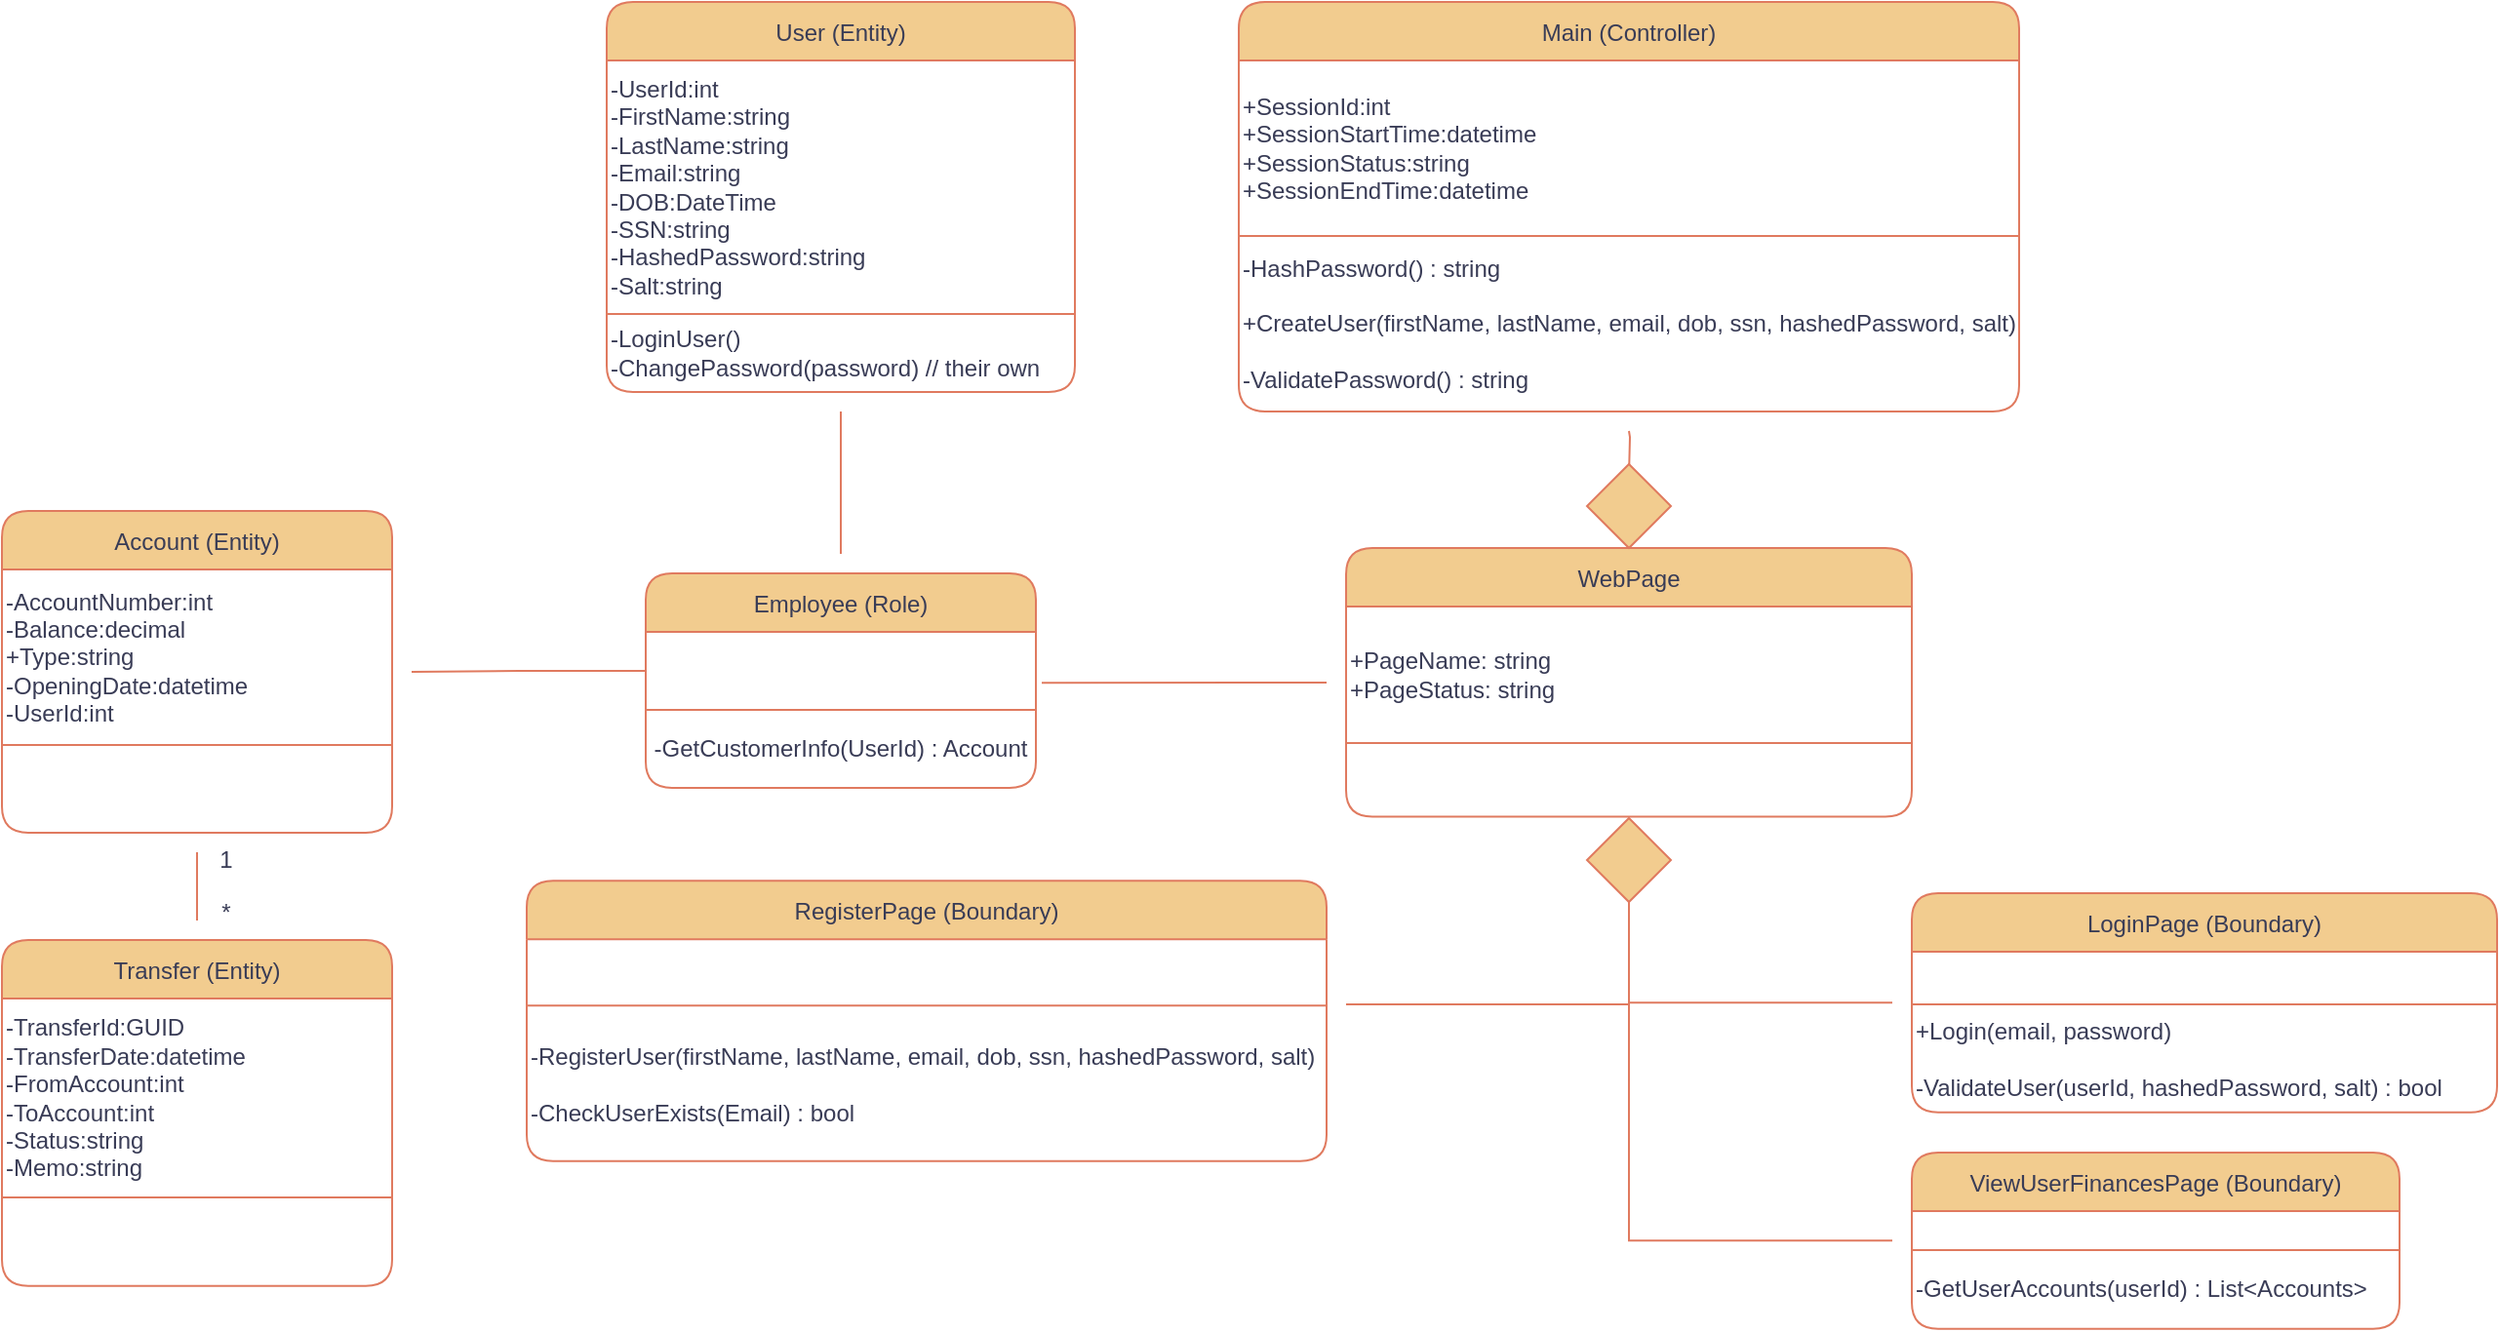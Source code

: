 <mxfile version="21.8.2" type="device">
  <diagram name="Page-1" id="P17yyzefL4xi3_36QRNX">
    <mxGraphModel dx="1953" dy="1028" grid="0" gridSize="10" guides="1" tooltips="1" connect="1" arrows="1" fold="1" page="1" pageScale="1" pageWidth="3000" pageHeight="3000" math="0" shadow="0">
      <root>
        <mxCell id="0" />
        <mxCell id="1" parent="0" />
        <mxCell id="8Cm02EMTZbCcTqb-3GgG-6" value="Main (Controller)" style="shape=table;startSize=30;container=1;collapsible=0;childLayout=tableLayout;perimeterSpacing=10;swimlaneLine=1;rounded=1;labelBackgroundColor=none;fillColor=#F2CC8F;strokeColor=#E07A5F;fontColor=#393C56;" vertex="1" parent="1">
          <mxGeometry x="955" y="320" width="400" height="210" as="geometry" />
        </mxCell>
        <mxCell id="8Cm02EMTZbCcTqb-3GgG-7" value="" style="shape=tableRow;horizontal=0;startSize=0;swimlaneHead=0;swimlaneBody=0;strokeColor=#E07A5F;top=0;left=0;bottom=0;right=0;collapsible=0;dropTarget=0;fillColor=none;points=[[0,0.5],[1,0.5]];portConstraint=eastwest;swimlaneLine=1;labelBackgroundColor=none;fontColor=#393C56;" vertex="1" parent="8Cm02EMTZbCcTqb-3GgG-6">
          <mxGeometry y="30" width="400" height="90" as="geometry" />
        </mxCell>
        <mxCell id="8Cm02EMTZbCcTqb-3GgG-8" value="+SessionId:int&lt;br&gt;+SessionStartTime:datetime&lt;br&gt;+SessionStatus:string&lt;br&gt;+SessionEndTime:datetime" style="shape=partialRectangle;html=1;whiteSpace=wrap;connectable=0;strokeColor=#E07A5F;overflow=hidden;fillColor=none;top=0;left=0;bottom=0;right=0;pointerEvents=1;swimlaneLine=1;align=left;labelBackgroundColor=none;fontColor=#393C56;" vertex="1" parent="8Cm02EMTZbCcTqb-3GgG-7">
          <mxGeometry width="400" height="90" as="geometry">
            <mxRectangle width="400" height="90" as="alternateBounds" />
          </mxGeometry>
        </mxCell>
        <mxCell id="8Cm02EMTZbCcTqb-3GgG-9" value="" style="shape=tableRow;horizontal=0;startSize=0;swimlaneHead=0;swimlaneBody=0;strokeColor=#E07A5F;top=0;left=0;bottom=0;right=0;collapsible=0;dropTarget=0;fillColor=none;points=[[0,0.5],[1,0.5]];portConstraint=eastwest;swimlaneLine=1;labelBackgroundColor=none;fontColor=#393C56;" vertex="1" parent="8Cm02EMTZbCcTqb-3GgG-6">
          <mxGeometry y="120" width="400" height="90" as="geometry" />
        </mxCell>
        <mxCell id="8Cm02EMTZbCcTqb-3GgG-10" value="-HashPassword() : string&lt;br&gt;&lt;br&gt;+CreateUser(firstName, lastName, email, dob, ssn, hashedPassword, salt)&lt;br&gt;&lt;br&gt;-ValidatePassword() : string" style="shape=partialRectangle;html=1;whiteSpace=wrap;connectable=0;strokeColor=#E07A5F;overflow=hidden;fillColor=none;top=0;left=0;bottom=0;right=0;pointerEvents=1;swimlaneLine=1;align=left;labelBackgroundColor=none;fontColor=#393C56;" vertex="1" parent="8Cm02EMTZbCcTqb-3GgG-9">
          <mxGeometry width="400" height="90" as="geometry">
            <mxRectangle width="400" height="90" as="alternateBounds" />
          </mxGeometry>
        </mxCell>
        <mxCell id="8Cm02EMTZbCcTqb-3GgG-11" value="WebPage" style="shape=table;startSize=30;container=1;collapsible=0;childLayout=tableLayout;perimeterSpacing=10;swimlaneLine=1;rounded=1;labelBackgroundColor=none;fillColor=#F2CC8F;strokeColor=#E07A5F;fontColor=#393C56;" vertex="1" parent="1">
          <mxGeometry x="1010" y="600" width="290" height="137.688" as="geometry" />
        </mxCell>
        <mxCell id="8Cm02EMTZbCcTqb-3GgG-12" value="" style="shape=tableRow;horizontal=0;startSize=0;swimlaneHead=0;swimlaneBody=0;strokeColor=#E07A5F;top=0;left=0;bottom=0;right=0;collapsible=0;dropTarget=0;fillColor=none;points=[[0,0.5],[1,0.5]];portConstraint=eastwest;swimlaneLine=1;labelBackgroundColor=none;fontColor=#393C56;" vertex="1" parent="8Cm02EMTZbCcTqb-3GgG-11">
          <mxGeometry y="30" width="290" height="70" as="geometry" />
        </mxCell>
        <mxCell id="8Cm02EMTZbCcTqb-3GgG-13" value="+PageName: string&lt;br&gt;+PageStatus: string" style="shape=partialRectangle;html=1;whiteSpace=wrap;connectable=0;strokeColor=#E07A5F;overflow=hidden;fillColor=none;top=0;left=0;bottom=0;right=0;pointerEvents=1;swimlaneLine=1;align=left;labelBackgroundColor=none;fontColor=#393C56;" vertex="1" parent="8Cm02EMTZbCcTqb-3GgG-12">
          <mxGeometry width="290" height="70" as="geometry">
            <mxRectangle width="290" height="70" as="alternateBounds" />
          </mxGeometry>
        </mxCell>
        <mxCell id="8Cm02EMTZbCcTqb-3GgG-14" value="" style="shape=tableRow;horizontal=0;startSize=0;swimlaneHead=0;swimlaneBody=0;strokeColor=#E07A5F;top=0;left=0;bottom=0;right=0;collapsible=0;dropTarget=0;fillColor=none;points=[[0,0.5],[1,0.5]];portConstraint=eastwest;swimlaneLine=1;labelBackgroundColor=none;fontColor=#393C56;" vertex="1" parent="8Cm02EMTZbCcTqb-3GgG-11">
          <mxGeometry y="100" width="290" height="38" as="geometry" />
        </mxCell>
        <mxCell id="8Cm02EMTZbCcTqb-3GgG-15" value="" style="shape=partialRectangle;html=1;whiteSpace=wrap;connectable=0;strokeColor=#E07A5F;overflow=hidden;fillColor=none;top=0;left=0;bottom=0;right=0;pointerEvents=1;swimlaneLine=1;align=left;labelBackgroundColor=none;fontColor=#393C56;" vertex="1" parent="8Cm02EMTZbCcTqb-3GgG-14">
          <mxGeometry width="290" height="38" as="geometry">
            <mxRectangle width="290" height="38" as="alternateBounds" />
          </mxGeometry>
        </mxCell>
        <mxCell id="8Cm02EMTZbCcTqb-3GgG-16" value="User (Entity)" style="shape=table;startSize=30;container=1;collapsible=0;childLayout=tableLayout;perimeterSpacing=10;swimlaneLine=1;rounded=1;labelBackgroundColor=none;fillColor=#F2CC8F;strokeColor=#E07A5F;fontColor=#393C56;" vertex="1" parent="1">
          <mxGeometry x="631" y="320" width="240" height="200" as="geometry" />
        </mxCell>
        <mxCell id="8Cm02EMTZbCcTqb-3GgG-17" value="" style="shape=tableRow;horizontal=0;startSize=0;swimlaneHead=0;swimlaneBody=0;strokeColor=#E07A5F;top=0;left=0;bottom=0;right=0;collapsible=0;dropTarget=0;fillColor=none;points=[[0,0.5],[1,0.5]];portConstraint=eastwest;swimlaneLine=1;labelBackgroundColor=none;fontColor=#393C56;" vertex="1" parent="8Cm02EMTZbCcTqb-3GgG-16">
          <mxGeometry y="30" width="240" height="130" as="geometry" />
        </mxCell>
        <mxCell id="8Cm02EMTZbCcTqb-3GgG-18" value="-UserId:int&lt;br&gt;-FirstName:string&lt;br&gt;-LastName:string&lt;br&gt;-Email:string&lt;br&gt;-DOB:DateTime&lt;br&gt;-SSN:string&lt;br&gt;-HashedPassword:string&lt;br&gt;-Salt:string" style="shape=partialRectangle;html=1;whiteSpace=wrap;connectable=0;strokeColor=#E07A5F;overflow=hidden;fillColor=none;top=0;left=0;bottom=0;right=0;pointerEvents=1;swimlaneLine=1;align=left;labelBackgroundColor=none;fontColor=#393C56;" vertex="1" parent="8Cm02EMTZbCcTqb-3GgG-17">
          <mxGeometry width="240" height="130" as="geometry">
            <mxRectangle width="240" height="130" as="alternateBounds" />
          </mxGeometry>
        </mxCell>
        <mxCell id="8Cm02EMTZbCcTqb-3GgG-19" value="" style="shape=tableRow;horizontal=0;startSize=0;swimlaneHead=0;swimlaneBody=0;strokeColor=#E07A5F;top=0;left=0;bottom=0;right=0;collapsible=0;dropTarget=0;fillColor=none;points=[[0,0.5],[1,0.5]];portConstraint=eastwest;swimlaneLine=1;labelBackgroundColor=none;fontColor=#393C56;" vertex="1" parent="8Cm02EMTZbCcTqb-3GgG-16">
          <mxGeometry y="160" width="240" height="40" as="geometry" />
        </mxCell>
        <mxCell id="8Cm02EMTZbCcTqb-3GgG-20" value="-LoginUser()&lt;br&gt;-ChangePassword(password) // their own" style="shape=partialRectangle;html=1;whiteSpace=wrap;connectable=0;strokeColor=#E07A5F;overflow=hidden;fillColor=none;top=0;left=0;bottom=0;right=0;pointerEvents=1;swimlaneLine=1;align=left;labelBackgroundColor=none;fontColor=#393C56;" vertex="1" parent="8Cm02EMTZbCcTqb-3GgG-19">
          <mxGeometry width="240" height="40" as="geometry">
            <mxRectangle width="240" height="40" as="alternateBounds" />
          </mxGeometry>
        </mxCell>
        <mxCell id="8Cm02EMTZbCcTqb-3GgG-102" style="edgeStyle=orthogonalEdgeStyle;rounded=0;orthogonalLoop=1;jettySize=auto;html=1;strokeColor=#E07A5F;fontColor=#393C56;fillColor=#F2CC8F;endArrow=none;endFill=0;" edge="1" parent="1" source="8Cm02EMTZbCcTqb-3GgG-31" target="8Cm02EMTZbCcTqb-3GgG-16">
          <mxGeometry relative="1" as="geometry" />
        </mxCell>
        <mxCell id="8Cm02EMTZbCcTqb-3GgG-103" style="edgeStyle=orthogonalEdgeStyle;rounded=0;orthogonalLoop=1;jettySize=auto;html=1;strokeColor=#E07A5F;fontColor=#393C56;fillColor=#F2CC8F;endArrow=none;endFill=0;" edge="1" parent="1" source="8Cm02EMTZbCcTqb-3GgG-31" target="8Cm02EMTZbCcTqb-3GgG-11">
          <mxGeometry relative="1" as="geometry">
            <Array as="points">
              <mxPoint x="854" y="669" />
            </Array>
          </mxGeometry>
        </mxCell>
        <mxCell id="8Cm02EMTZbCcTqb-3GgG-31" value="Employee (Role)" style="shape=table;startSize=30;container=1;collapsible=0;childLayout=tableLayout;perimeterSpacing=10;swimlaneLine=1;rounded=1;labelBackgroundColor=none;fillColor=#F2CC8F;strokeColor=#E07A5F;fontColor=#393C56;" vertex="1" parent="1">
          <mxGeometry x="651" y="613" width="200" height="110" as="geometry" />
        </mxCell>
        <mxCell id="8Cm02EMTZbCcTqb-3GgG-32" value="" style="shape=tableRow;horizontal=0;startSize=0;swimlaneHead=0;swimlaneBody=0;strokeColor=#E07A5F;top=0;left=0;bottom=0;right=0;collapsible=0;dropTarget=0;fillColor=none;points=[[0,0.5],[1,0.5]];portConstraint=eastwest;swimlaneLine=1;labelBackgroundColor=none;fontColor=#393C56;" vertex="1" parent="8Cm02EMTZbCcTqb-3GgG-31">
          <mxGeometry y="30" width="200" height="40" as="geometry" />
        </mxCell>
        <mxCell id="8Cm02EMTZbCcTqb-3GgG-33" value="" style="shape=partialRectangle;html=1;whiteSpace=wrap;connectable=0;strokeColor=#E07A5F;overflow=hidden;fillColor=none;top=0;left=0;bottom=0;right=0;pointerEvents=1;swimlaneLine=1;labelBackgroundColor=none;fontColor=#393C56;" vertex="1" parent="8Cm02EMTZbCcTqb-3GgG-32">
          <mxGeometry width="200" height="40" as="geometry">
            <mxRectangle width="200" height="40" as="alternateBounds" />
          </mxGeometry>
        </mxCell>
        <mxCell id="8Cm02EMTZbCcTqb-3GgG-34" value="" style="shape=tableRow;horizontal=0;startSize=0;swimlaneHead=0;swimlaneBody=0;strokeColor=#E07A5F;top=0;left=0;bottom=0;right=0;collapsible=0;dropTarget=0;fillColor=none;points=[[0,0.5],[1,0.5]];portConstraint=eastwest;swimlaneLine=1;labelBackgroundColor=none;fontColor=#393C56;" vertex="1" parent="8Cm02EMTZbCcTqb-3GgG-31">
          <mxGeometry y="70" width="200" height="40" as="geometry" />
        </mxCell>
        <mxCell id="8Cm02EMTZbCcTqb-3GgG-35" value="-GetCustomerInfo(UserId) : Account" style="shape=partialRectangle;html=1;whiteSpace=wrap;connectable=0;strokeColor=#E07A5F;overflow=hidden;fillColor=none;top=0;left=0;bottom=0;right=0;pointerEvents=1;swimlaneLine=1;labelBackgroundColor=none;fontColor=#393C56;" vertex="1" parent="8Cm02EMTZbCcTqb-3GgG-34">
          <mxGeometry width="200" height="40" as="geometry">
            <mxRectangle width="200" height="40" as="alternateBounds" />
          </mxGeometry>
        </mxCell>
        <mxCell id="8Cm02EMTZbCcTqb-3GgG-69" style="edgeStyle=orthogonalEdgeStyle;rounded=0;orthogonalLoop=1;jettySize=auto;html=1;endArrow=none;endFill=0;labelBackgroundColor=none;strokeColor=#E07A5F;fontColor=default;" edge="1" parent="1" source="8Cm02EMTZbCcTqb-3GgG-36" target="8Cm02EMTZbCcTqb-3GgG-11">
          <mxGeometry relative="1" as="geometry">
            <Array as="points">
              <mxPoint x="1155" y="834" />
            </Array>
          </mxGeometry>
        </mxCell>
        <mxCell id="8Cm02EMTZbCcTqb-3GgG-36" value="RegisterPage (Boundary)" style="shape=table;startSize=30;container=1;collapsible=0;childLayout=tableLayout;perimeterSpacing=10;swimlaneLine=1;rounded=1;labelBackgroundColor=none;fillColor=#F2CC8F;strokeColor=#E07A5F;fontColor=#393C56;" vertex="1" parent="1">
          <mxGeometry x="590" y="770.67" width="410" height="143.66" as="geometry" />
        </mxCell>
        <mxCell id="8Cm02EMTZbCcTqb-3GgG-37" value="" style="shape=tableRow;horizontal=0;startSize=0;swimlaneHead=0;swimlaneBody=0;strokeColor=#E07A5F;top=0;left=0;bottom=0;right=0;collapsible=0;dropTarget=0;fillColor=none;points=[[0,0.5],[1,0.5]];portConstraint=eastwest;swimlaneLine=1;labelBackgroundColor=none;fontColor=#393C56;" vertex="1" parent="8Cm02EMTZbCcTqb-3GgG-36">
          <mxGeometry y="30" width="410" height="34" as="geometry" />
        </mxCell>
        <mxCell id="8Cm02EMTZbCcTqb-3GgG-38" value="" style="shape=partialRectangle;html=1;whiteSpace=wrap;connectable=0;strokeColor=#E07A5F;overflow=hidden;fillColor=none;top=0;left=0;bottom=0;right=0;pointerEvents=1;swimlaneLine=1;align=left;labelBackgroundColor=none;fontColor=#393C56;" vertex="1" parent="8Cm02EMTZbCcTqb-3GgG-37">
          <mxGeometry width="410" height="34" as="geometry">
            <mxRectangle width="410" height="34" as="alternateBounds" />
          </mxGeometry>
        </mxCell>
        <mxCell id="8Cm02EMTZbCcTqb-3GgG-39" value="" style="shape=tableRow;horizontal=0;startSize=0;swimlaneHead=0;swimlaneBody=0;strokeColor=#E07A5F;top=0;left=0;bottom=0;right=0;collapsible=0;dropTarget=0;fillColor=none;points=[[0,0.5],[1,0.5]];portConstraint=eastwest;swimlaneLine=1;labelBackgroundColor=none;fontColor=#393C56;" vertex="1" parent="8Cm02EMTZbCcTqb-3GgG-36">
          <mxGeometry y="64" width="410" height="80" as="geometry" />
        </mxCell>
        <mxCell id="8Cm02EMTZbCcTqb-3GgG-40" value="-RegisterUser(firstName, lastName, email, dob, ssn, hashedPassword, salt)&lt;br&gt;&lt;br&gt;-CheckUserExists(Email) : bool" style="shape=partialRectangle;html=1;whiteSpace=wrap;connectable=0;strokeColor=#E07A5F;overflow=hidden;fillColor=none;top=0;left=0;bottom=0;right=0;pointerEvents=1;swimlaneLine=1;align=left;labelBackgroundColor=none;fontColor=#393C56;" vertex="1" parent="8Cm02EMTZbCcTqb-3GgG-39">
          <mxGeometry width="410" height="80" as="geometry">
            <mxRectangle width="410" height="80" as="alternateBounds" />
          </mxGeometry>
        </mxCell>
        <mxCell id="8Cm02EMTZbCcTqb-3GgG-72" style="edgeStyle=orthogonalEdgeStyle;rounded=0;orthogonalLoop=1;jettySize=auto;html=1;endArrow=none;endFill=0;labelBackgroundColor=none;strokeColor=#E07A5F;fontColor=default;" edge="1" parent="1" source="8Cm02EMTZbCcTqb-3GgG-41" target="8Cm02EMTZbCcTqb-3GgG-11">
          <mxGeometry relative="1" as="geometry">
            <Array as="points">
              <mxPoint x="1155" y="833" />
            </Array>
          </mxGeometry>
        </mxCell>
        <mxCell id="8Cm02EMTZbCcTqb-3GgG-41" value="LoginPage (Boundary)" style="shape=table;startSize=30;container=1;collapsible=0;childLayout=tableLayout;perimeterSpacing=10;swimlaneLine=1;rounded=1;labelBackgroundColor=none;fillColor=#F2CC8F;strokeColor=#E07A5F;fontColor=#393C56;" vertex="1" parent="1">
          <mxGeometry x="1300" y="777.0" width="300" height="112.33" as="geometry" />
        </mxCell>
        <mxCell id="8Cm02EMTZbCcTqb-3GgG-42" value="" style="shape=tableRow;horizontal=0;startSize=0;swimlaneHead=0;swimlaneBody=0;strokeColor=#E07A5F;top=0;left=0;bottom=0;right=0;collapsible=0;dropTarget=0;fillColor=none;points=[[0,0.5],[1,0.5]];portConstraint=eastwest;swimlaneLine=1;labelBackgroundColor=none;fontColor=#393C56;" vertex="1" parent="8Cm02EMTZbCcTqb-3GgG-41">
          <mxGeometry y="30" width="300" height="27" as="geometry" />
        </mxCell>
        <mxCell id="8Cm02EMTZbCcTqb-3GgG-43" value="" style="shape=partialRectangle;html=1;whiteSpace=wrap;connectable=0;strokeColor=#E07A5F;overflow=hidden;fillColor=none;top=0;left=0;bottom=0;right=0;pointerEvents=1;swimlaneLine=1;align=left;labelBackgroundColor=none;fontColor=#393C56;" vertex="1" parent="8Cm02EMTZbCcTqb-3GgG-42">
          <mxGeometry width="300" height="27" as="geometry">
            <mxRectangle width="300" height="27" as="alternateBounds" />
          </mxGeometry>
        </mxCell>
        <mxCell id="8Cm02EMTZbCcTqb-3GgG-44" value="" style="shape=tableRow;horizontal=0;startSize=0;swimlaneHead=0;swimlaneBody=0;strokeColor=#E07A5F;top=0;left=0;bottom=0;right=0;collapsible=0;dropTarget=0;fillColor=none;points=[[0,0.5],[1,0.5]];portConstraint=eastwest;swimlaneLine=1;labelBackgroundColor=none;fontColor=#393C56;" vertex="1" parent="8Cm02EMTZbCcTqb-3GgG-41">
          <mxGeometry y="57" width="300" height="55" as="geometry" />
        </mxCell>
        <mxCell id="8Cm02EMTZbCcTqb-3GgG-45" value="+Login(email, password)&lt;br&gt;&lt;br&gt;-ValidateUser(userId, hashedPassword, salt) : bool&amp;nbsp;" style="shape=partialRectangle;html=1;whiteSpace=wrap;connectable=0;strokeColor=#E07A5F;overflow=hidden;fillColor=none;top=0;left=0;bottom=0;right=0;pointerEvents=1;swimlaneLine=1;align=left;labelBackgroundColor=none;fontColor=#393C56;" vertex="1" parent="8Cm02EMTZbCcTqb-3GgG-44">
          <mxGeometry width="300" height="55" as="geometry">
            <mxRectangle width="300" height="55" as="alternateBounds" />
          </mxGeometry>
        </mxCell>
        <mxCell id="8Cm02EMTZbCcTqb-3GgG-73" style="edgeStyle=orthogonalEdgeStyle;rounded=0;orthogonalLoop=1;jettySize=auto;html=1;endArrow=none;endFill=0;labelBackgroundColor=none;strokeColor=#E07A5F;fontColor=default;" edge="1" parent="1" source="8Cm02EMTZbCcTqb-3GgG-46" target="8Cm02EMTZbCcTqb-3GgG-11">
          <mxGeometry relative="1" as="geometry">
            <Array as="points">
              <mxPoint x="1155" y="955" />
            </Array>
          </mxGeometry>
        </mxCell>
        <mxCell id="8Cm02EMTZbCcTqb-3GgG-46" value="ViewUserFinancesPage (Boundary)" style="shape=table;startSize=30;container=1;collapsible=0;childLayout=tableLayout;perimeterSpacing=10;swimlaneLine=1;rounded=1;labelBackgroundColor=none;fillColor=#F2CC8F;strokeColor=#E07A5F;fontColor=#393C56;" vertex="1" parent="1">
          <mxGeometry x="1300" y="910.0" width="250" height="90.33" as="geometry" />
        </mxCell>
        <mxCell id="8Cm02EMTZbCcTqb-3GgG-47" value="" style="shape=tableRow;horizontal=0;startSize=0;swimlaneHead=0;swimlaneBody=0;strokeColor=#E07A5F;top=0;left=0;bottom=0;right=0;collapsible=0;dropTarget=0;fillColor=none;points=[[0,0.5],[1,0.5]];portConstraint=eastwest;swimlaneLine=1;labelBackgroundColor=none;fontColor=#393C56;" vertex="1" parent="8Cm02EMTZbCcTqb-3GgG-46">
          <mxGeometry y="30" width="250" height="20" as="geometry" />
        </mxCell>
        <mxCell id="8Cm02EMTZbCcTqb-3GgG-48" value="" style="shape=partialRectangle;html=1;whiteSpace=wrap;connectable=0;strokeColor=#E07A5F;overflow=hidden;fillColor=none;top=0;left=0;bottom=0;right=0;pointerEvents=1;swimlaneLine=1;align=left;labelBackgroundColor=none;fontColor=#393C56;" vertex="1" parent="8Cm02EMTZbCcTqb-3GgG-47">
          <mxGeometry width="250" height="20" as="geometry">
            <mxRectangle width="250" height="20" as="alternateBounds" />
          </mxGeometry>
        </mxCell>
        <mxCell id="8Cm02EMTZbCcTqb-3GgG-49" value="" style="shape=tableRow;horizontal=0;startSize=0;swimlaneHead=0;swimlaneBody=0;strokeColor=#E07A5F;top=0;left=0;bottom=0;right=0;collapsible=0;dropTarget=0;fillColor=none;points=[[0,0.5],[1,0.5]];portConstraint=eastwest;swimlaneLine=1;labelBackgroundColor=none;fontColor=#393C56;" vertex="1" parent="8Cm02EMTZbCcTqb-3GgG-46">
          <mxGeometry y="50" width="250" height="40" as="geometry" />
        </mxCell>
        <mxCell id="8Cm02EMTZbCcTqb-3GgG-50" value="-GetUserAccounts(userId) : List&amp;lt;Accounts&amp;gt;" style="shape=partialRectangle;html=1;whiteSpace=wrap;connectable=0;strokeColor=#E07A5F;overflow=hidden;fillColor=none;top=0;left=0;bottom=0;right=0;pointerEvents=1;swimlaneLine=1;align=left;labelBackgroundColor=none;fontColor=#393C56;" vertex="1" parent="8Cm02EMTZbCcTqb-3GgG-49">
          <mxGeometry width="250" height="40" as="geometry">
            <mxRectangle width="250" height="40" as="alternateBounds" />
          </mxGeometry>
        </mxCell>
        <mxCell id="8Cm02EMTZbCcTqb-3GgG-70" style="edgeStyle=orthogonalEdgeStyle;rounded=0;orthogonalLoop=1;jettySize=auto;html=1;endArrow=none;endFill=0;labelBackgroundColor=none;strokeColor=#E07A5F;fontColor=default;" edge="1" parent="1" source="8Cm02EMTZbCcTqb-3GgG-101" target="8Cm02EMTZbCcTqb-3GgG-11">
          <mxGeometry relative="1" as="geometry">
            <mxPoint x="1155" y="806.835" as="sourcePoint" />
            <Array as="points">
              <mxPoint x="1155" y="872.67" />
            </Array>
          </mxGeometry>
        </mxCell>
        <mxCell id="8Cm02EMTZbCcTqb-3GgG-78" value="Account (Entity)" style="shape=table;startSize=30;container=1;collapsible=0;childLayout=tableLayout;perimeterSpacing=10;swimlaneLine=1;rounded=1;labelBackgroundColor=none;fillColor=#F2CC8F;strokeColor=#E07A5F;fontColor=#393C56;" vertex="1" parent="1">
          <mxGeometry x="321" y="581" width="200" height="165" as="geometry" />
        </mxCell>
        <mxCell id="8Cm02EMTZbCcTqb-3GgG-79" value="" style="shape=tableRow;horizontal=0;startSize=0;swimlaneHead=0;swimlaneBody=0;strokeColor=#E07A5F;top=0;left=0;bottom=0;right=0;collapsible=0;dropTarget=0;fillColor=none;points=[[0,0.5],[1,0.5]];portConstraint=eastwest;swimlaneLine=1;labelBackgroundColor=none;fontColor=#393C56;" vertex="1" parent="8Cm02EMTZbCcTqb-3GgG-78">
          <mxGeometry y="30" width="200" height="90" as="geometry" />
        </mxCell>
        <mxCell id="8Cm02EMTZbCcTqb-3GgG-80" value="-AccountNumber:int&lt;br&gt;-Balance:decimal&lt;br&gt;+Type:string&lt;br&gt;-OpeningDate:datetime&lt;br&gt;-UserId:int" style="shape=partialRectangle;html=1;whiteSpace=wrap;connectable=0;strokeColor=#E07A5F;overflow=hidden;fillColor=none;top=0;left=0;bottom=0;right=0;pointerEvents=1;swimlaneLine=1;align=left;labelBackgroundColor=none;fontColor=#393C56;" vertex="1" parent="8Cm02EMTZbCcTqb-3GgG-79">
          <mxGeometry width="200" height="90" as="geometry">
            <mxRectangle width="200" height="90" as="alternateBounds" />
          </mxGeometry>
        </mxCell>
        <mxCell id="8Cm02EMTZbCcTqb-3GgG-81" value="" style="shape=tableRow;horizontal=0;startSize=0;swimlaneHead=0;swimlaneBody=0;strokeColor=#E07A5F;top=0;left=0;bottom=0;right=0;collapsible=0;dropTarget=0;fillColor=none;points=[[0,0.5],[1,0.5]];portConstraint=eastwest;swimlaneLine=1;labelBackgroundColor=none;fontColor=#393C56;" vertex="1" parent="8Cm02EMTZbCcTqb-3GgG-78">
          <mxGeometry y="120" width="200" height="45" as="geometry" />
        </mxCell>
        <mxCell id="8Cm02EMTZbCcTqb-3GgG-82" value="" style="shape=partialRectangle;html=1;whiteSpace=wrap;connectable=0;strokeColor=#E07A5F;overflow=hidden;fillColor=none;top=0;left=0;bottom=0;right=0;pointerEvents=1;swimlaneLine=1;align=left;labelBackgroundColor=none;fontColor=#393C56;" vertex="1" parent="8Cm02EMTZbCcTqb-3GgG-81">
          <mxGeometry width="200" height="45" as="geometry">
            <mxRectangle width="200" height="45" as="alternateBounds" />
          </mxGeometry>
        </mxCell>
        <mxCell id="8Cm02EMTZbCcTqb-3GgG-90" style="edgeStyle=orthogonalEdgeStyle;rounded=0;orthogonalLoop=1;jettySize=auto;html=1;strokeColor=#E07A5F;fontColor=#393C56;fillColor=#F2CC8F;endArrow=none;endFill=0;" edge="1" parent="1" target="8Cm02EMTZbCcTqb-3GgG-6">
          <mxGeometry relative="1" as="geometry">
            <mxPoint x="1155" y="563.165" as="sourcePoint" />
          </mxGeometry>
        </mxCell>
        <mxCell id="8Cm02EMTZbCcTqb-3GgG-96" style="edgeStyle=orthogonalEdgeStyle;rounded=0;orthogonalLoop=1;jettySize=auto;html=1;strokeColor=#E07A5F;fontColor=#393C56;fillColor=#F2CC8F;endArrow=none;endFill=0;" edge="1" parent="1" source="8Cm02EMTZbCcTqb-3GgG-91" target="8Cm02EMTZbCcTqb-3GgG-78">
          <mxGeometry relative="1" as="geometry" />
        </mxCell>
        <mxCell id="8Cm02EMTZbCcTqb-3GgG-91" value="Transfer (Entity)" style="shape=table;startSize=30;container=1;collapsible=0;childLayout=tableLayout;perimeterSpacing=10;swimlaneLine=1;rounded=1;labelBackgroundColor=none;fillColor=#F2CC8F;strokeColor=#E07A5F;fontColor=#393C56;" vertex="1" parent="1">
          <mxGeometry x="321" y="801" width="200" height="177.33" as="geometry" />
        </mxCell>
        <mxCell id="8Cm02EMTZbCcTqb-3GgG-92" value="" style="shape=tableRow;horizontal=0;startSize=0;swimlaneHead=0;swimlaneBody=0;strokeColor=#E07A5F;top=0;left=0;bottom=0;right=0;collapsible=0;dropTarget=0;fillColor=none;points=[[0,0.5],[1,0.5]];portConstraint=eastwest;swimlaneLine=1;labelBackgroundColor=none;fontColor=#393C56;" vertex="1" parent="8Cm02EMTZbCcTqb-3GgG-91">
          <mxGeometry y="30" width="200" height="102" as="geometry" />
        </mxCell>
        <mxCell id="8Cm02EMTZbCcTqb-3GgG-93" value="-TransferId:GUID&lt;br&gt;-TransferDate:datetime&lt;br&gt;-FromAccount:int&lt;br&gt;-ToAccount:int&lt;br&gt;-Status:string&lt;br&gt;-Memo:string" style="shape=partialRectangle;html=1;whiteSpace=wrap;connectable=0;strokeColor=#E07A5F;overflow=hidden;fillColor=none;top=0;left=0;bottom=0;right=0;pointerEvents=1;swimlaneLine=1;align=left;labelBackgroundColor=none;fontColor=#393C56;" vertex="1" parent="8Cm02EMTZbCcTqb-3GgG-92">
          <mxGeometry width="200" height="102" as="geometry">
            <mxRectangle width="200" height="102" as="alternateBounds" />
          </mxGeometry>
        </mxCell>
        <mxCell id="8Cm02EMTZbCcTqb-3GgG-94" value="" style="shape=tableRow;horizontal=0;startSize=0;swimlaneHead=0;swimlaneBody=0;strokeColor=#E07A5F;top=0;left=0;bottom=0;right=0;collapsible=0;dropTarget=0;fillColor=none;points=[[0,0.5],[1,0.5]];portConstraint=eastwest;swimlaneLine=1;labelBackgroundColor=none;fontColor=#393C56;" vertex="1" parent="8Cm02EMTZbCcTqb-3GgG-91">
          <mxGeometry y="132" width="200" height="45" as="geometry" />
        </mxCell>
        <mxCell id="8Cm02EMTZbCcTqb-3GgG-95" value="" style="shape=partialRectangle;html=1;whiteSpace=wrap;connectable=0;strokeColor=#E07A5F;overflow=hidden;fillColor=none;top=0;left=0;bottom=0;right=0;pointerEvents=1;swimlaneLine=1;align=left;labelBackgroundColor=none;fontColor=#393C56;" vertex="1" parent="8Cm02EMTZbCcTqb-3GgG-94">
          <mxGeometry width="200" height="45" as="geometry">
            <mxRectangle width="200" height="45" as="alternateBounds" />
          </mxGeometry>
        </mxCell>
        <mxCell id="8Cm02EMTZbCcTqb-3GgG-97" value="*" style="text;strokeColor=none;align=center;fillColor=none;html=1;verticalAlign=middle;whiteSpace=wrap;rounded=0;fontColor=#393C56;" vertex="1" parent="1">
          <mxGeometry x="421" y="776.67" width="30" height="20" as="geometry" />
        </mxCell>
        <mxCell id="8Cm02EMTZbCcTqb-3GgG-98" value="1" style="text;strokeColor=none;align=center;fillColor=none;html=1;verticalAlign=middle;whiteSpace=wrap;rounded=0;fontColor=#393C56;" vertex="1" parent="1">
          <mxGeometry x="426" y="750" width="20" height="20" as="geometry" />
        </mxCell>
        <mxCell id="8Cm02EMTZbCcTqb-3GgG-99" style="edgeStyle=orthogonalEdgeStyle;rounded=0;orthogonalLoop=1;jettySize=auto;html=1;strokeColor=#E07A5F;fontColor=#393C56;fillColor=#F2CC8F;endArrow=none;endFill=0;" edge="1" parent="1" source="8Cm02EMTZbCcTqb-3GgG-32" target="8Cm02EMTZbCcTqb-3GgG-78">
          <mxGeometry relative="1" as="geometry" />
        </mxCell>
        <mxCell id="8Cm02EMTZbCcTqb-3GgG-100" value="" style="rhombus;whiteSpace=wrap;html=1;labelBackgroundColor=none;fillColor=#F2CC8F;strokeColor=#E07A5F;fontColor=#393C56;" vertex="1" parent="1">
          <mxGeometry x="1133.5" y="557" width="43" height="43" as="geometry" />
        </mxCell>
        <mxCell id="8Cm02EMTZbCcTqb-3GgG-104" value="" style="edgeStyle=orthogonalEdgeStyle;rounded=0;orthogonalLoop=1;jettySize=auto;html=1;endArrow=none;endFill=0;labelBackgroundColor=none;strokeColor=#E07A5F;fontColor=default;" edge="1" parent="1" target="8Cm02EMTZbCcTqb-3GgG-101">
          <mxGeometry relative="1" as="geometry">
            <mxPoint x="1155" y="806.835" as="sourcePoint" />
            <mxPoint x="1155" y="748" as="targetPoint" />
            <Array as="points">
              <mxPoint x="1155" y="872.67" />
            </Array>
          </mxGeometry>
        </mxCell>
        <mxCell id="8Cm02EMTZbCcTqb-3GgG-101" value="" style="rhombus;whiteSpace=wrap;html=1;labelBackgroundColor=none;fillColor=#F2CC8F;strokeColor=#E07A5F;fontColor=#393C56;" vertex="1" parent="1">
          <mxGeometry x="1133.5" y="738.5" width="43" height="43" as="geometry" />
        </mxCell>
      </root>
    </mxGraphModel>
  </diagram>
</mxfile>
